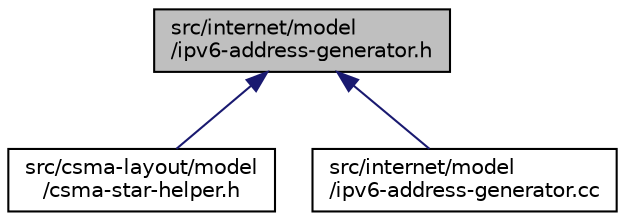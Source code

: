 digraph "src/internet/model/ipv6-address-generator.h"
{
 // LATEX_PDF_SIZE
  edge [fontname="Helvetica",fontsize="10",labelfontname="Helvetica",labelfontsize="10"];
  node [fontname="Helvetica",fontsize="10",shape=record];
  Node1 [label="src/internet/model\l/ipv6-address-generator.h",height=0.2,width=0.4,color="black", fillcolor="grey75", style="filled", fontcolor="black",tooltip=" "];
  Node1 -> Node2 [dir="back",color="midnightblue",fontsize="10",style="solid",fontname="Helvetica"];
  Node2 [label="src/csma-layout/model\l/csma-star-helper.h",height=0.2,width=0.4,color="black", fillcolor="white", style="filled",URL="$csma-star-helper_8h.html",tooltip=" "];
  Node1 -> Node3 [dir="back",color="midnightblue",fontsize="10",style="solid",fontname="Helvetica"];
  Node3 [label="src/internet/model\l/ipv6-address-generator.cc",height=0.2,width=0.4,color="black", fillcolor="white", style="filled",URL="$ipv6-address-generator_8cc.html",tooltip=" "];
}
